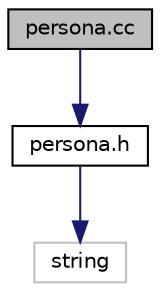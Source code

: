 digraph "persona.cc"
{
 // LATEX_PDF_SIZE
  edge [fontname="Helvetica",fontsize="10",labelfontname="Helvetica",labelfontsize="10"];
  node [fontname="Helvetica",fontsize="10",shape=record];
  Node1 [label="persona.cc",height=0.2,width=0.4,color="black", fillcolor="grey75", style="filled", fontcolor="black",tooltip="Cuerpo de los métodos de la clase persona."];
  Node1 -> Node2 [color="midnightblue",fontsize="10",style="solid",fontname="Helvetica"];
  Node2 [label="persona.h",height=0.2,width=0.4,color="black", fillcolor="white", style="filled",URL="$persona_8h.html",tooltip="La clase persona representa la entidad persona."];
  Node2 -> Node3 [color="midnightblue",fontsize="10",style="solid",fontname="Helvetica"];
  Node3 [label="string",height=0.2,width=0.4,color="grey75", fillcolor="white", style="filled",tooltip=" "];
}
